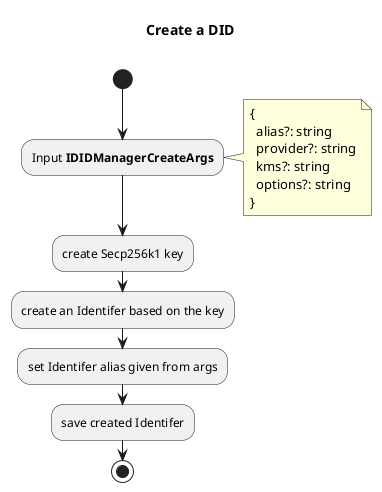 @startuml didManagerCreate

title  Create a DID\n

start
  :Input **IDIDManagerCreateArgs**;
  note right
    {
      alias?: string
      provider?: string
      kms?: string
      options?: string
    }
  end note
  :create Secp256k1 key;
  :create an Identifer based on the key;
  :set Identifer alias given from args;
  :save created Identifer;
stop

